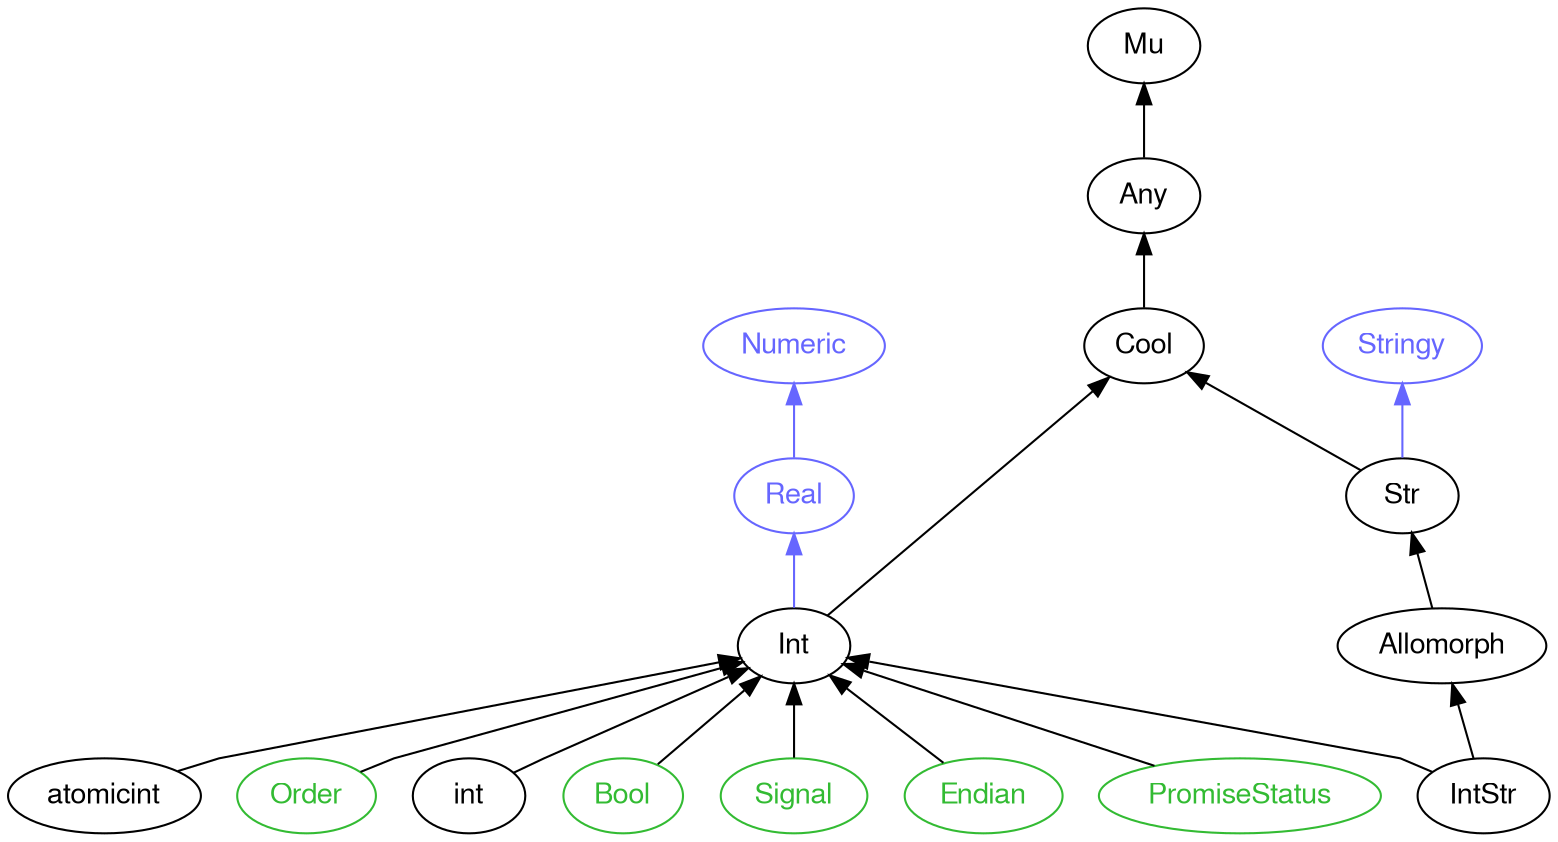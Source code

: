 digraph "perl6-type-graph" {
    rankdir=BT;
    splines=polyline;
    overlap=false; 
    graph [truecolor=true bgcolor="#FFFFFF"];
    // Types
    "Int" [color="#000000", fontcolor="#000000", href="/type/Int", fontname="FreeSans"];
    "Mu" [color="#000000", fontcolor="#000000", href="/type/Mu", fontname="FreeSans"];
    "Any" [color="#000000", fontcolor="#000000", href="/type/Any", fontname="FreeSans"];
    "Cool" [color="#000000", fontcolor="#000000", href="/type/Cool", fontname="FreeSans"];
    "Numeric" [color="#6666FF", fontcolor="#6666FF", href="/type/Numeric", fontname="FreeSans"];
    "Real" [color="#6666FF", fontcolor="#6666FF", href="/type/Real", fontname="FreeSans"];
    "atomicint" [color="#000000", fontcolor="#000000", href="/type/atomicint", fontname="FreeSans"];
    "Order" [color="#33BB33", fontcolor="#33BB33", href="/type/Order", fontname="FreeSans"];
    "int" [color="#000000", fontcolor="#000000", href="/type/int", fontname="FreeSans"];
    "Stringy" [color="#6666FF", fontcolor="#6666FF", href="/type/Stringy", fontname="FreeSans"];
    "Str" [color="#000000", fontcolor="#000000", href="/type/Str", fontname="FreeSans"];
    "Allomorph" [color="#000000", fontcolor="#000000", href="/type/Allomorph", fontname="FreeSans"];
    "IntStr" [color="#000000", fontcolor="#000000", href="/type/IntStr", fontname="FreeSans"];
    "Bool" [color="#33BB33", fontcolor="#33BB33", href="/type/Bool", fontname="FreeSans"];
    "Signal" [color="#33BB33", fontcolor="#33BB33", href="/type/Signal", fontname="FreeSans"];
    "Endian" [color="#33BB33", fontcolor="#33BB33", href="/type/Endian", fontname="FreeSans"];
    "PromiseStatus" [color="#33BB33", fontcolor="#33BB33", href="/type/PromiseStatus", fontname="FreeSans"];

    // Superclasses
    "Int" -> "Cool" [color="#000000"];
    "Any" -> "Mu" [color="#000000"];
    "Cool" -> "Any" [color="#000000"];
    "atomicint" -> "Int" [color="#000000"];
    "Order" -> "Int" [color="#000000"];
    "int" -> "Int" [color="#000000"];
    "Str" -> "Cool" [color="#000000"];
    "Allomorph" -> "Str" [color="#000000"];
    "IntStr" -> "Allomorph" [color="#000000"];
    "IntStr" -> "Int" [color="#000000"];
    "Bool" -> "Int" [color="#000000"];
    "Signal" -> "Int" [color="#000000"];
    "Endian" -> "Int" [color="#000000"];
    "PromiseStatus" -> "Int" [color="#000000"];

    // Roles
    "Int" -> "Real" [color="#6666FF"];
    "Real" -> "Numeric" [color="#6666FF"];
    "Str" -> "Stringy" [color="#6666FF"];
}
